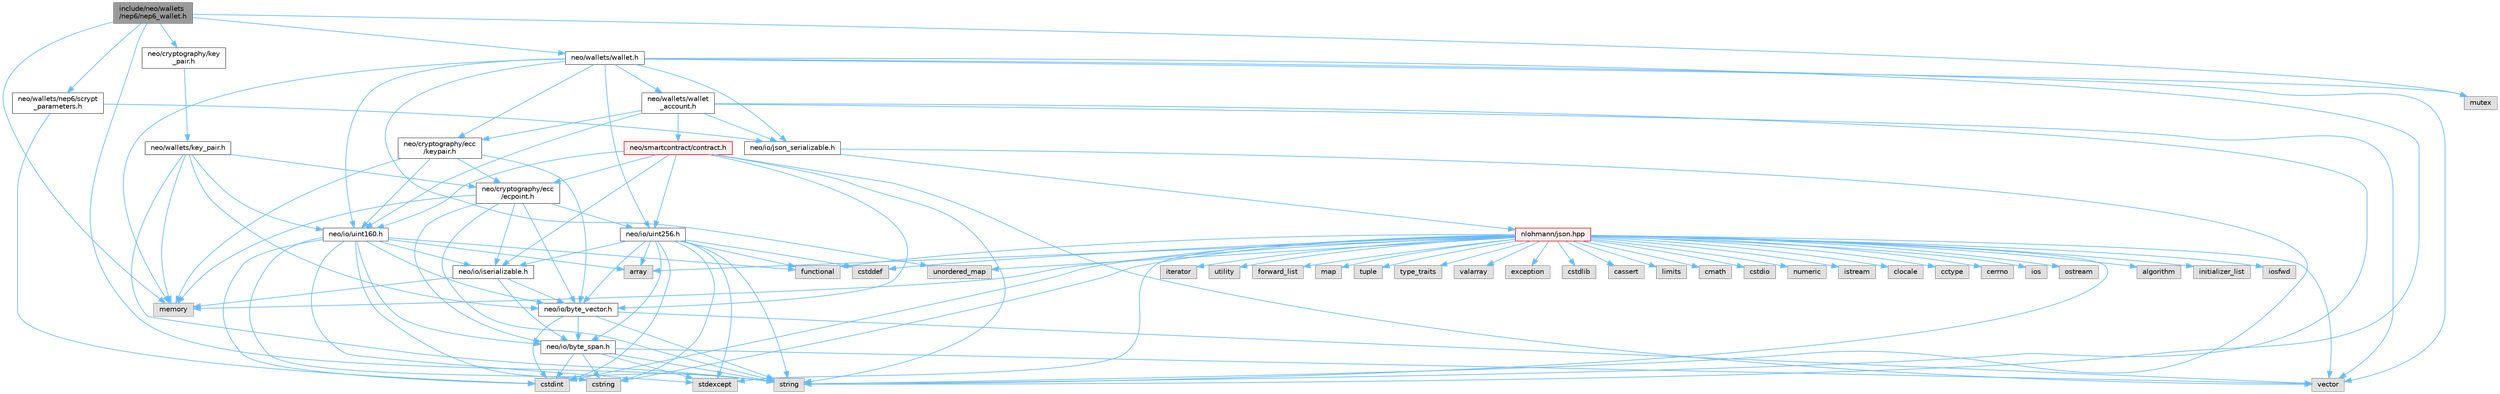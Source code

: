 digraph "include/neo/wallets/nep6/nep6_wallet.h"
{
 // LATEX_PDF_SIZE
  bgcolor="transparent";
  edge [fontname=Helvetica,fontsize=10,labelfontname=Helvetica,labelfontsize=10];
  node [fontname=Helvetica,fontsize=10,shape=box,height=0.2,width=0.4];
  Node1 [id="Node000001",label="include/neo/wallets\l/nep6/nep6_wallet.h",height=0.2,width=0.4,color="gray40", fillcolor="grey60", style="filled", fontcolor="black",tooltip=" "];
  Node1 -> Node2 [id="edge1_Node000001_Node000002",color="steelblue1",style="solid",tooltip=" "];
  Node2 [id="Node000002",label="neo/cryptography/key\l_pair.h",height=0.2,width=0.4,color="grey40", fillcolor="white", style="filled",URL="$cryptography_2key__pair_8h.html",tooltip=" "];
  Node2 -> Node3 [id="edge2_Node000002_Node000003",color="steelblue1",style="solid",tooltip=" "];
  Node3 [id="Node000003",label="neo/wallets/key_pair.h",height=0.2,width=0.4,color="grey40", fillcolor="white", style="filled",URL="$wallets_2key__pair_8h.html",tooltip=" "];
  Node3 -> Node4 [id="edge3_Node000003_Node000004",color="steelblue1",style="solid",tooltip=" "];
  Node4 [id="Node000004",label="neo/cryptography/ecc\l/ecpoint.h",height=0.2,width=0.4,color="grey40", fillcolor="white", style="filled",URL="$ecpoint_8h.html",tooltip=" "];
  Node4 -> Node5 [id="edge4_Node000004_Node000005",color="steelblue1",style="solid",tooltip=" "];
  Node5 [id="Node000005",label="neo/io/byte_span.h",height=0.2,width=0.4,color="grey40", fillcolor="white", style="filled",URL="$io_2byte__span_8h.html",tooltip=" "];
  Node5 -> Node6 [id="edge5_Node000005_Node000006",color="steelblue1",style="solid",tooltip=" "];
  Node6 [id="Node000006",label="cstdint",height=0.2,width=0.4,color="grey60", fillcolor="#E0E0E0", style="filled",tooltip=" "];
  Node5 -> Node7 [id="edge6_Node000005_Node000007",color="steelblue1",style="solid",tooltip=" "];
  Node7 [id="Node000007",label="cstring",height=0.2,width=0.4,color="grey60", fillcolor="#E0E0E0", style="filled",tooltip=" "];
  Node5 -> Node8 [id="edge7_Node000005_Node000008",color="steelblue1",style="solid",tooltip=" "];
  Node8 [id="Node000008",label="stdexcept",height=0.2,width=0.4,color="grey60", fillcolor="#E0E0E0", style="filled",tooltip=" "];
  Node5 -> Node9 [id="edge8_Node000005_Node000009",color="steelblue1",style="solid",tooltip=" "];
  Node9 [id="Node000009",label="string",height=0.2,width=0.4,color="grey60", fillcolor="#E0E0E0", style="filled",tooltip=" "];
  Node5 -> Node10 [id="edge9_Node000005_Node000010",color="steelblue1",style="solid",tooltip=" "];
  Node10 [id="Node000010",label="vector",height=0.2,width=0.4,color="grey60", fillcolor="#E0E0E0", style="filled",tooltip=" "];
  Node4 -> Node11 [id="edge10_Node000004_Node000011",color="steelblue1",style="solid",tooltip=" "];
  Node11 [id="Node000011",label="neo/io/byte_vector.h",height=0.2,width=0.4,color="grey40", fillcolor="white", style="filled",URL="$io_2byte__vector_8h.html",tooltip=" "];
  Node11 -> Node5 [id="edge11_Node000011_Node000005",color="steelblue1",style="solid",tooltip=" "];
  Node11 -> Node6 [id="edge12_Node000011_Node000006",color="steelblue1",style="solid",tooltip=" "];
  Node11 -> Node9 [id="edge13_Node000011_Node000009",color="steelblue1",style="solid",tooltip=" "];
  Node11 -> Node10 [id="edge14_Node000011_Node000010",color="steelblue1",style="solid",tooltip=" "];
  Node4 -> Node12 [id="edge15_Node000004_Node000012",color="steelblue1",style="solid",tooltip=" "];
  Node12 [id="Node000012",label="neo/io/iserializable.h",height=0.2,width=0.4,color="grey40", fillcolor="white", style="filled",URL="$iserializable_8h.html",tooltip=" "];
  Node12 -> Node5 [id="edge16_Node000012_Node000005",color="steelblue1",style="solid",tooltip=" "];
  Node12 -> Node11 [id="edge17_Node000012_Node000011",color="steelblue1",style="solid",tooltip=" "];
  Node12 -> Node13 [id="edge18_Node000012_Node000013",color="steelblue1",style="solid",tooltip=" "];
  Node13 [id="Node000013",label="memory",height=0.2,width=0.4,color="grey60", fillcolor="#E0E0E0", style="filled",tooltip=" "];
  Node4 -> Node14 [id="edge19_Node000004_Node000014",color="steelblue1",style="solid",tooltip=" "];
  Node14 [id="Node000014",label="neo/io/uint256.h",height=0.2,width=0.4,color="grey40", fillcolor="white", style="filled",URL="$uint256_8h.html",tooltip=" "];
  Node14 -> Node5 [id="edge20_Node000014_Node000005",color="steelblue1",style="solid",tooltip=" "];
  Node14 -> Node11 [id="edge21_Node000014_Node000011",color="steelblue1",style="solid",tooltip=" "];
  Node14 -> Node12 [id="edge22_Node000014_Node000012",color="steelblue1",style="solid",tooltip=" "];
  Node14 -> Node15 [id="edge23_Node000014_Node000015",color="steelblue1",style="solid",tooltip=" "];
  Node15 [id="Node000015",label="array",height=0.2,width=0.4,color="grey60", fillcolor="#E0E0E0", style="filled",tooltip=" "];
  Node14 -> Node16 [id="edge24_Node000014_Node000016",color="steelblue1",style="solid",tooltip=" "];
  Node16 [id="Node000016",label="cstddef",height=0.2,width=0.4,color="grey60", fillcolor="#E0E0E0", style="filled",tooltip=" "];
  Node14 -> Node6 [id="edge25_Node000014_Node000006",color="steelblue1",style="solid",tooltip=" "];
  Node14 -> Node7 [id="edge26_Node000014_Node000007",color="steelblue1",style="solid",tooltip=" "];
  Node14 -> Node17 [id="edge27_Node000014_Node000017",color="steelblue1",style="solid",tooltip=" "];
  Node17 [id="Node000017",label="functional",height=0.2,width=0.4,color="grey60", fillcolor="#E0E0E0", style="filled",tooltip=" "];
  Node14 -> Node8 [id="edge28_Node000014_Node000008",color="steelblue1",style="solid",tooltip=" "];
  Node14 -> Node9 [id="edge29_Node000014_Node000009",color="steelblue1",style="solid",tooltip=" "];
  Node4 -> Node13 [id="edge30_Node000004_Node000013",color="steelblue1",style="solid",tooltip=" "];
  Node4 -> Node9 [id="edge31_Node000004_Node000009",color="steelblue1",style="solid",tooltip=" "];
  Node3 -> Node11 [id="edge32_Node000003_Node000011",color="steelblue1",style="solid",tooltip=" "];
  Node3 -> Node18 [id="edge33_Node000003_Node000018",color="steelblue1",style="solid",tooltip=" "];
  Node18 [id="Node000018",label="neo/io/uint160.h",height=0.2,width=0.4,color="grey40", fillcolor="white", style="filled",URL="$uint160_8h.html",tooltip=" "];
  Node18 -> Node5 [id="edge34_Node000018_Node000005",color="steelblue1",style="solid",tooltip=" "];
  Node18 -> Node11 [id="edge35_Node000018_Node000011",color="steelblue1",style="solid",tooltip=" "];
  Node18 -> Node12 [id="edge36_Node000018_Node000012",color="steelblue1",style="solid",tooltip=" "];
  Node18 -> Node15 [id="edge37_Node000018_Node000015",color="steelblue1",style="solid",tooltip=" "];
  Node18 -> Node6 [id="edge38_Node000018_Node000006",color="steelblue1",style="solid",tooltip=" "];
  Node18 -> Node7 [id="edge39_Node000018_Node000007",color="steelblue1",style="solid",tooltip=" "];
  Node18 -> Node17 [id="edge40_Node000018_Node000017",color="steelblue1",style="solid",tooltip=" "];
  Node18 -> Node8 [id="edge41_Node000018_Node000008",color="steelblue1",style="solid",tooltip=" "];
  Node18 -> Node9 [id="edge42_Node000018_Node000009",color="steelblue1",style="solid",tooltip=" "];
  Node3 -> Node13 [id="edge43_Node000003_Node000013",color="steelblue1",style="solid",tooltip=" "];
  Node3 -> Node9 [id="edge44_Node000003_Node000009",color="steelblue1",style="solid",tooltip=" "];
  Node1 -> Node19 [id="edge45_Node000001_Node000019",color="steelblue1",style="solid",tooltip=" "];
  Node19 [id="Node000019",label="neo/wallets/nep6/scrypt\l_parameters.h",height=0.2,width=0.4,color="grey40", fillcolor="white", style="filled",URL="$scrypt__parameters_8h.html",tooltip=" "];
  Node19 -> Node20 [id="edge46_Node000019_Node000020",color="steelblue1",style="solid",tooltip=" "];
  Node20 [id="Node000020",label="neo/io/json_serializable.h",height=0.2,width=0.4,color="grey40", fillcolor="white", style="filled",URL="$json__serializable_8h.html",tooltip=" "];
  Node20 -> Node21 [id="edge47_Node000020_Node000021",color="steelblue1",style="solid",tooltip=" "];
  Node21 [id="Node000021",label="nlohmann/json.hpp",height=0.2,width=0.4,color="red", fillcolor="#FFF0F0", style="filled",URL="$json_8hpp.html",tooltip=" "];
  Node21 -> Node22 [id="edge48_Node000021_Node000022",color="steelblue1",style="solid",tooltip=" "];
  Node22 [id="Node000022",label="algorithm",height=0.2,width=0.4,color="grey60", fillcolor="#E0E0E0", style="filled",tooltip=" "];
  Node21 -> Node16 [id="edge49_Node000021_Node000016",color="steelblue1",style="solid",tooltip=" "];
  Node21 -> Node17 [id="edge50_Node000021_Node000017",color="steelblue1",style="solid",tooltip=" "];
  Node21 -> Node23 [id="edge51_Node000021_Node000023",color="steelblue1",style="solid",tooltip=" "];
  Node23 [id="Node000023",label="initializer_list",height=0.2,width=0.4,color="grey60", fillcolor="#E0E0E0", style="filled",tooltip=" "];
  Node21 -> Node24 [id="edge52_Node000021_Node000024",color="steelblue1",style="solid",tooltip=" "];
  Node24 [id="Node000024",label="iosfwd",height=0.2,width=0.4,color="grey60", fillcolor="#E0E0E0", style="filled",tooltip=" "];
  Node21 -> Node25 [id="edge53_Node000021_Node000025",color="steelblue1",style="solid",tooltip=" "];
  Node25 [id="Node000025",label="iterator",height=0.2,width=0.4,color="grey60", fillcolor="#E0E0E0", style="filled",tooltip=" "];
  Node21 -> Node13 [id="edge54_Node000021_Node000013",color="steelblue1",style="solid",tooltip=" "];
  Node21 -> Node9 [id="edge55_Node000021_Node000009",color="steelblue1",style="solid",tooltip=" "];
  Node21 -> Node26 [id="edge56_Node000021_Node000026",color="steelblue1",style="solid",tooltip=" "];
  Node26 [id="Node000026",label="utility",height=0.2,width=0.4,color="grey60", fillcolor="#E0E0E0", style="filled",tooltip=" "];
  Node21 -> Node10 [id="edge57_Node000021_Node000010",color="steelblue1",style="solid",tooltip=" "];
  Node21 -> Node15 [id="edge58_Node000021_Node000015",color="steelblue1",style="solid",tooltip=" "];
  Node21 -> Node27 [id="edge59_Node000021_Node000027",color="steelblue1",style="solid",tooltip=" "];
  Node27 [id="Node000027",label="forward_list",height=0.2,width=0.4,color="grey60", fillcolor="#E0E0E0", style="filled",tooltip=" "];
  Node21 -> Node28 [id="edge60_Node000021_Node000028",color="steelblue1",style="solid",tooltip=" "];
  Node28 [id="Node000028",label="map",height=0.2,width=0.4,color="grey60", fillcolor="#E0E0E0", style="filled",tooltip=" "];
  Node21 -> Node29 [id="edge61_Node000021_Node000029",color="steelblue1",style="solid",tooltip=" "];
  Node29 [id="Node000029",label="tuple",height=0.2,width=0.4,color="grey60", fillcolor="#E0E0E0", style="filled",tooltip=" "];
  Node21 -> Node30 [id="edge62_Node000021_Node000030",color="steelblue1",style="solid",tooltip=" "];
  Node30 [id="Node000030",label="type_traits",height=0.2,width=0.4,color="grey60", fillcolor="#E0E0E0", style="filled",tooltip=" "];
  Node21 -> Node31 [id="edge63_Node000021_Node000031",color="steelblue1",style="solid",tooltip=" "];
  Node31 [id="Node000031",label="unordered_map",height=0.2,width=0.4,color="grey60", fillcolor="#E0E0E0", style="filled",tooltip=" "];
  Node21 -> Node32 [id="edge64_Node000021_Node000032",color="steelblue1",style="solid",tooltip=" "];
  Node32 [id="Node000032",label="valarray",height=0.2,width=0.4,color="grey60", fillcolor="#E0E0E0", style="filled",tooltip=" "];
  Node21 -> Node33 [id="edge65_Node000021_Node000033",color="steelblue1",style="solid",tooltip=" "];
  Node33 [id="Node000033",label="exception",height=0.2,width=0.4,color="grey60", fillcolor="#E0E0E0", style="filled",tooltip=" "];
  Node21 -> Node8 [id="edge66_Node000021_Node000008",color="steelblue1",style="solid",tooltip=" "];
  Node21 -> Node6 [id="edge67_Node000021_Node000006",color="steelblue1",style="solid",tooltip=" "];
  Node21 -> Node34 [id="edge68_Node000021_Node000034",color="steelblue1",style="solid",tooltip=" "];
  Node34 [id="Node000034",label="cstdlib",height=0.2,width=0.4,color="grey60", fillcolor="#E0E0E0", style="filled",tooltip=" "];
  Node21 -> Node35 [id="edge69_Node000021_Node000035",color="steelblue1",style="solid",tooltip=" "];
  Node35 [id="Node000035",label="cassert",height=0.2,width=0.4,color="grey60", fillcolor="#E0E0E0", style="filled",tooltip=" "];
  Node21 -> Node36 [id="edge70_Node000021_Node000036",color="steelblue1",style="solid",tooltip=" "];
  Node36 [id="Node000036",label="limits",height=0.2,width=0.4,color="grey60", fillcolor="#E0E0E0", style="filled",tooltip=" "];
  Node21 -> Node7 [id="edge71_Node000021_Node000007",color="steelblue1",style="solid",tooltip=" "];
  Node21 -> Node37 [id="edge72_Node000021_Node000037",color="steelblue1",style="solid",tooltip=" "];
  Node37 [id="Node000037",label="cmath",height=0.2,width=0.4,color="grey60", fillcolor="#E0E0E0", style="filled",tooltip=" "];
  Node21 -> Node38 [id="edge73_Node000021_Node000038",color="steelblue1",style="solid",tooltip=" "];
  Node38 [id="Node000038",label="cstdio",height=0.2,width=0.4,color="grey60", fillcolor="#E0E0E0", style="filled",tooltip=" "];
  Node21 -> Node39 [id="edge74_Node000021_Node000039",color="steelblue1",style="solid",tooltip=" "];
  Node39 [id="Node000039",label="numeric",height=0.2,width=0.4,color="grey60", fillcolor="#E0E0E0", style="filled",tooltip=" "];
  Node21 -> Node40 [id="edge75_Node000021_Node000040",color="steelblue1",style="solid",tooltip=" "];
  Node40 [id="Node000040",label="istream",height=0.2,width=0.4,color="grey60", fillcolor="#E0E0E0", style="filled",tooltip=" "];
  Node21 -> Node41 [id="edge76_Node000021_Node000041",color="steelblue1",style="solid",tooltip=" "];
  Node41 [id="Node000041",label="clocale",height=0.2,width=0.4,color="grey60", fillcolor="#E0E0E0", style="filled",tooltip=" "];
  Node21 -> Node42 [id="edge77_Node000021_Node000042",color="steelblue1",style="solid",tooltip=" "];
  Node42 [id="Node000042",label="cctype",height=0.2,width=0.4,color="grey60", fillcolor="#E0E0E0", style="filled",tooltip=" "];
  Node21 -> Node43 [id="edge78_Node000021_Node000043",color="steelblue1",style="solid",tooltip=" "];
  Node43 [id="Node000043",label="cerrno",height=0.2,width=0.4,color="grey60", fillcolor="#E0E0E0", style="filled",tooltip=" "];
  Node21 -> Node44 [id="edge79_Node000021_Node000044",color="steelblue1",style="solid",tooltip=" "];
  Node44 [id="Node000044",label="ios",height=0.2,width=0.4,color="grey60", fillcolor="#E0E0E0", style="filled",tooltip=" "];
  Node21 -> Node45 [id="edge80_Node000021_Node000045",color="steelblue1",style="solid",tooltip=" "];
  Node45 [id="Node000045",label="ostream",height=0.2,width=0.4,color="grey60", fillcolor="#E0E0E0", style="filled",tooltip=" "];
  Node20 -> Node9 [id="edge81_Node000020_Node000009",color="steelblue1",style="solid",tooltip=" "];
  Node19 -> Node6 [id="edge82_Node000019_Node000006",color="steelblue1",style="solid",tooltip=" "];
  Node1 -> Node47 [id="edge83_Node000001_Node000047",color="steelblue1",style="solid",tooltip=" "];
  Node47 [id="Node000047",label="neo/wallets/wallet.h",height=0.2,width=0.4,color="grey40", fillcolor="white", style="filled",URL="$wallet_8h.html",tooltip=" "];
  Node47 -> Node48 [id="edge84_Node000047_Node000048",color="steelblue1",style="solid",tooltip=" "];
  Node48 [id="Node000048",label="neo/cryptography/ecc\l/keypair.h",height=0.2,width=0.4,color="grey40", fillcolor="white", style="filled",URL="$keypair_8h.html",tooltip=" "];
  Node48 -> Node4 [id="edge85_Node000048_Node000004",color="steelblue1",style="solid",tooltip=" "];
  Node48 -> Node11 [id="edge86_Node000048_Node000011",color="steelblue1",style="solid",tooltip=" "];
  Node48 -> Node18 [id="edge87_Node000048_Node000018",color="steelblue1",style="solid",tooltip=" "];
  Node48 -> Node13 [id="edge88_Node000048_Node000013",color="steelblue1",style="solid",tooltip=" "];
  Node47 -> Node20 [id="edge89_Node000047_Node000020",color="steelblue1",style="solid",tooltip=" "];
  Node47 -> Node18 [id="edge90_Node000047_Node000018",color="steelblue1",style="solid",tooltip=" "];
  Node47 -> Node14 [id="edge91_Node000047_Node000014",color="steelblue1",style="solid",tooltip=" "];
  Node47 -> Node49 [id="edge92_Node000047_Node000049",color="steelblue1",style="solid",tooltip=" "];
  Node49 [id="Node000049",label="neo/wallets/wallet\l_account.h",height=0.2,width=0.4,color="grey40", fillcolor="white", style="filled",URL="$wallet__account_8h.html",tooltip=" "];
  Node49 -> Node48 [id="edge93_Node000049_Node000048",color="steelblue1",style="solid",tooltip=" "];
  Node49 -> Node20 [id="edge94_Node000049_Node000020",color="steelblue1",style="solid",tooltip=" "];
  Node49 -> Node18 [id="edge95_Node000049_Node000018",color="steelblue1",style="solid",tooltip=" "];
  Node49 -> Node50 [id="edge96_Node000049_Node000050",color="steelblue1",style="solid",tooltip=" "];
  Node50 [id="Node000050",label="neo/smartcontract/contract.h",height=0.2,width=0.4,color="red", fillcolor="#FFF0F0", style="filled",URL="$contract_8h.html",tooltip=" "];
  Node50 -> Node4 [id="edge97_Node000050_Node000004",color="steelblue1",style="solid",tooltip=" "];
  Node50 -> Node11 [id="edge98_Node000050_Node000011",color="steelblue1",style="solid",tooltip=" "];
  Node50 -> Node12 [id="edge99_Node000050_Node000012",color="steelblue1",style="solid",tooltip=" "];
  Node50 -> Node18 [id="edge100_Node000050_Node000018",color="steelblue1",style="solid",tooltip=" "];
  Node50 -> Node14 [id="edge101_Node000050_Node000014",color="steelblue1",style="solid",tooltip=" "];
  Node50 -> Node9 [id="edge102_Node000050_Node000009",color="steelblue1",style="solid",tooltip=" "];
  Node50 -> Node10 [id="edge103_Node000050_Node000010",color="steelblue1",style="solid",tooltip=" "];
  Node49 -> Node9 [id="edge104_Node000049_Node000009",color="steelblue1",style="solid",tooltip=" "];
  Node49 -> Node10 [id="edge105_Node000049_Node000010",color="steelblue1",style="solid",tooltip=" "];
  Node47 -> Node13 [id="edge106_Node000047_Node000013",color="steelblue1",style="solid",tooltip=" "];
  Node47 -> Node52 [id="edge107_Node000047_Node000052",color="steelblue1",style="solid",tooltip=" "];
  Node52 [id="Node000052",label="mutex",height=0.2,width=0.4,color="grey60", fillcolor="#E0E0E0", style="filled",tooltip=" "];
  Node47 -> Node9 [id="edge108_Node000047_Node000009",color="steelblue1",style="solid",tooltip=" "];
  Node47 -> Node31 [id="edge109_Node000047_Node000031",color="steelblue1",style="solid",tooltip=" "];
  Node47 -> Node10 [id="edge110_Node000047_Node000010",color="steelblue1",style="solid",tooltip=" "];
  Node1 -> Node13 [id="edge111_Node000001_Node000013",color="steelblue1",style="solid",tooltip=" "];
  Node1 -> Node52 [id="edge112_Node000001_Node000052",color="steelblue1",style="solid",tooltip=" "];
  Node1 -> Node9 [id="edge113_Node000001_Node000009",color="steelblue1",style="solid",tooltip=" "];
}
